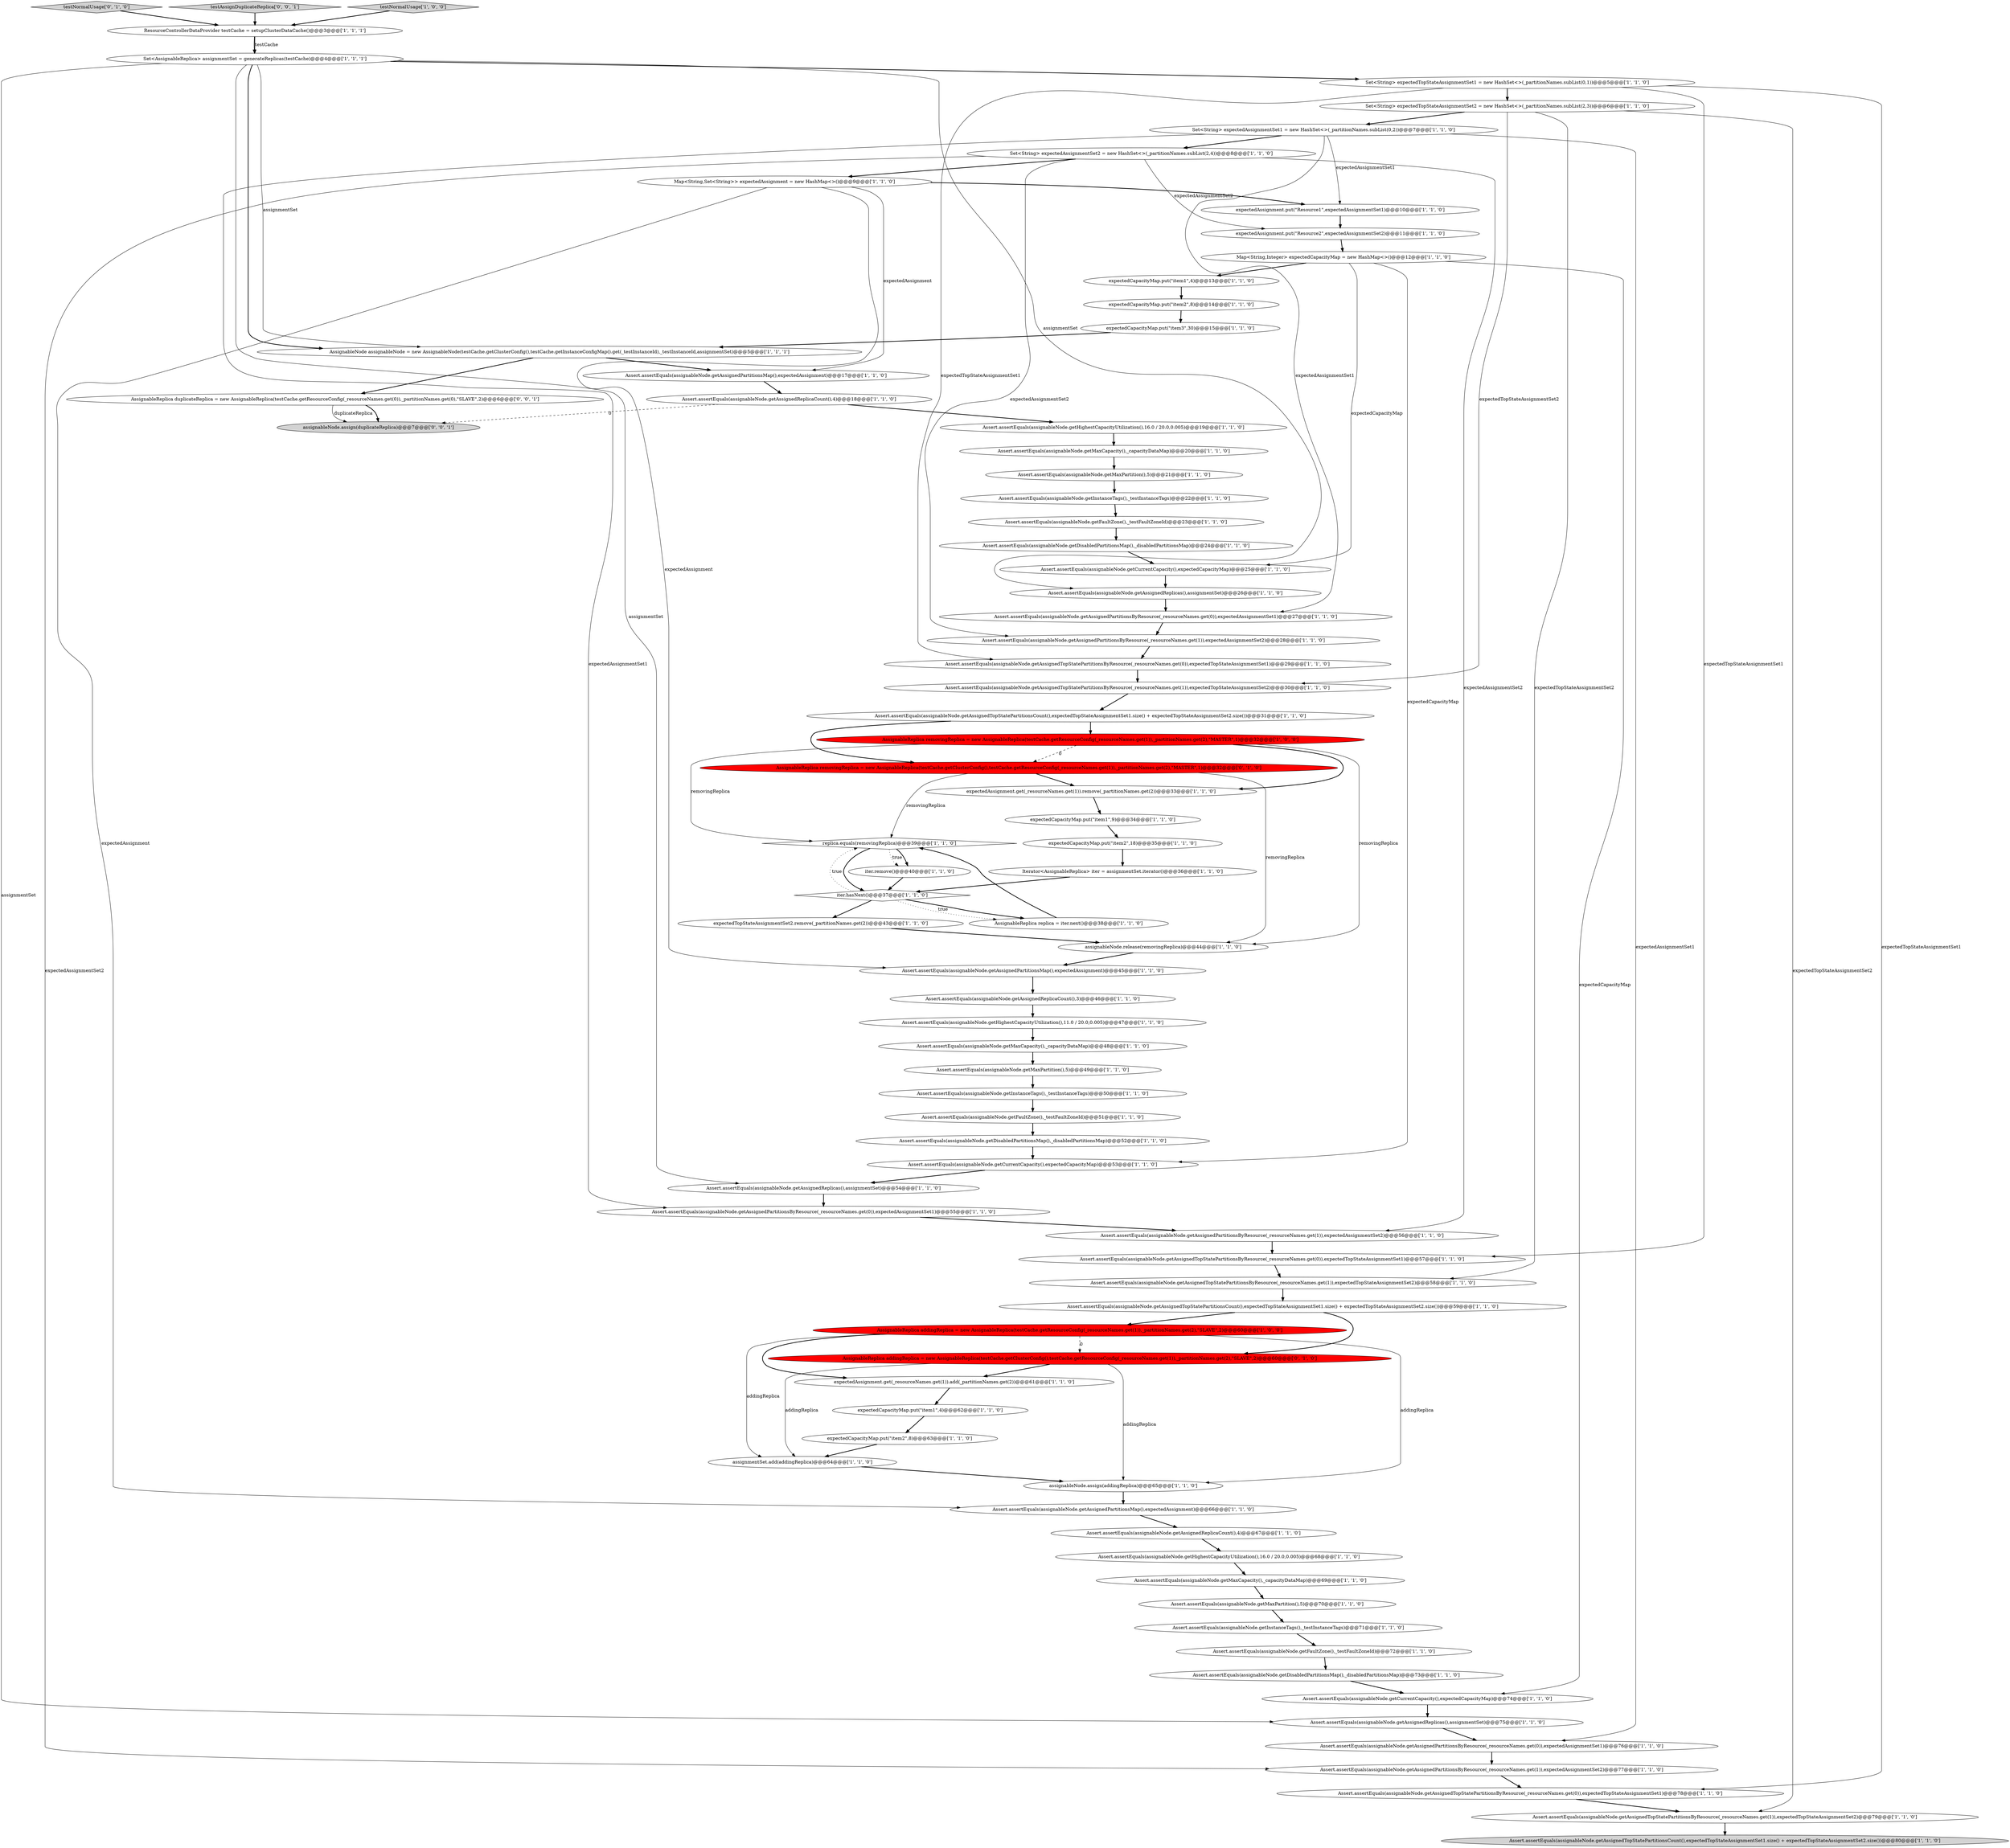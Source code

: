 digraph {
0 [style = filled, label = "Map<String,Set<String>> expectedAssignment = new HashMap<>()@@@9@@@['1', '1', '0']", fillcolor = white, shape = ellipse image = "AAA0AAABBB1BBB"];
30 [style = filled, label = "Assert.assertEquals(assignableNode.getAssignedPartitionsByResource(_resourceNames.get(0)),expectedAssignmentSet1)@@@27@@@['1', '1', '0']", fillcolor = white, shape = ellipse image = "AAA0AAABBB1BBB"];
10 [style = filled, label = "expectedCapacityMap.put(\"item1\",4)@@@13@@@['1', '1', '0']", fillcolor = white, shape = ellipse image = "AAA0AAABBB1BBB"];
27 [style = filled, label = "Assert.assertEquals(assignableNode.getFaultZone(),_testFaultZoneId)@@@51@@@['1', '1', '0']", fillcolor = white, shape = ellipse image = "AAA0AAABBB1BBB"];
1 [style = filled, label = "iter.hasNext()@@@37@@@['1', '1', '0']", fillcolor = white, shape = diamond image = "AAA0AAABBB1BBB"];
6 [style = filled, label = "Assert.assertEquals(assignableNode.getDisabledPartitionsMap(),_disabledPartitionsMap)@@@73@@@['1', '1', '0']", fillcolor = white, shape = ellipse image = "AAA0AAABBB1BBB"];
8 [style = filled, label = "Assert.assertEquals(assignableNode.getAssignedTopStatePartitionsByResource(_resourceNames.get(0)),expectedTopStateAssignmentSet1)@@@78@@@['1', '1', '0']", fillcolor = white, shape = ellipse image = "AAA0AAABBB1BBB"];
37 [style = filled, label = "Set<String> expectedTopStateAssignmentSet2 = new HashSet<>(_partitionNames.subList(2,3))@@@6@@@['1', '1', '0']", fillcolor = white, shape = ellipse image = "AAA0AAABBB1BBB"];
42 [style = filled, label = "Assert.assertEquals(assignableNode.getCurrentCapacity(),expectedCapacityMap)@@@53@@@['1', '1', '0']", fillcolor = white, shape = ellipse image = "AAA0AAABBB1BBB"];
45 [style = filled, label = "Assert.assertEquals(assignableNode.getAssignedTopStatePartitionsByResource(_resourceNames.get(0)),expectedTopStateAssignmentSet1)@@@29@@@['1', '1', '0']", fillcolor = white, shape = ellipse image = "AAA0AAABBB1BBB"];
50 [style = filled, label = "expectedCapacityMap.put(\"item1\",4)@@@62@@@['1', '1', '0']", fillcolor = white, shape = ellipse image = "AAA0AAABBB1BBB"];
39 [style = filled, label = "expectedCapacityMap.put(\"item2\",18)@@@35@@@['1', '1', '0']", fillcolor = white, shape = ellipse image = "AAA0AAABBB1BBB"];
47 [style = filled, label = "AssignableReplica addingReplica = new AssignableReplica(testCache.getResourceConfig(_resourceNames.get(1)),_partitionNames.get(2),\"SLAVE\",2)@@@60@@@['1', '0', '0']", fillcolor = red, shape = ellipse image = "AAA1AAABBB1BBB"];
54 [style = filled, label = "Assert.assertEquals(assignableNode.getAssignedTopStatePartitionsCount(),expectedTopStateAssignmentSet1.size() + expectedTopStateAssignmentSet2.size())@@@80@@@['1', '1', '0']", fillcolor = lightgray, shape = ellipse image = "AAA0AAABBB1BBB"];
57 [style = filled, label = "expectedCapacityMap.put(\"item2\",8)@@@63@@@['1', '1', '0']", fillcolor = white, shape = ellipse image = "AAA0AAABBB1BBB"];
41 [style = filled, label = "expectedAssignment.get(_resourceNames.get(1)).add(_partitionNames.get(2))@@@61@@@['1', '1', '0']", fillcolor = white, shape = ellipse image = "AAA0AAABBB1BBB"];
62 [style = filled, label = "Assert.assertEquals(assignableNode.getHighestCapacityUtilization(),11.0 / 20.0,0.005)@@@47@@@['1', '1', '0']", fillcolor = white, shape = ellipse image = "AAA0AAABBB1BBB"];
73 [style = filled, label = "Assert.assertEquals(assignableNode.getCurrentCapacity(),expectedCapacityMap)@@@25@@@['1', '1', '0']", fillcolor = white, shape = ellipse image = "AAA0AAABBB1BBB"];
79 [style = filled, label = "AssignableReplica addingReplica = new AssignableReplica(testCache.getClusterConfig(),testCache.getResourceConfig(_resourceNames.get(1)),_partitionNames.get(2),\"SLAVE\",2)@@@60@@@['0', '1', '0']", fillcolor = red, shape = ellipse image = "AAA1AAABBB2BBB"];
34 [style = filled, label = "Assert.assertEquals(assignableNode.getMaxCapacity(),_capacityDataMap)@@@20@@@['1', '1', '0']", fillcolor = white, shape = ellipse image = "AAA0AAABBB1BBB"];
66 [style = filled, label = "Assert.assertEquals(assignableNode.getAssignedTopStatePartitionsCount(),expectedTopStateAssignmentSet1.size() + expectedTopStateAssignmentSet2.size())@@@59@@@['1', '1', '0']", fillcolor = white, shape = ellipse image = "AAA0AAABBB1BBB"];
14 [style = filled, label = "Assert.assertEquals(assignableNode.getAssignedPartitionsByResource(_resourceNames.get(1)),expectedAssignmentSet2)@@@77@@@['1', '1', '0']", fillcolor = white, shape = ellipse image = "AAA0AAABBB1BBB"];
46 [style = filled, label = "expectedCapacityMap.put(\"item1\",9)@@@34@@@['1', '1', '0']", fillcolor = white, shape = ellipse image = "AAA0AAABBB1BBB"];
7 [style = filled, label = "Assert.assertEquals(assignableNode.getAssignedTopStatePartitionsByResource(_resourceNames.get(1)),expectedTopStateAssignmentSet2)@@@58@@@['1', '1', '0']", fillcolor = white, shape = ellipse image = "AAA0AAABBB1BBB"];
53 [style = filled, label = "Assert.assertEquals(assignableNode.getHighestCapacityUtilization(),16.0 / 20.0,0.005)@@@68@@@['1', '1', '0']", fillcolor = white, shape = ellipse image = "AAA0AAABBB1BBB"];
63 [style = filled, label = "Assert.assertEquals(assignableNode.getHighestCapacityUtilization(),16.0 / 20.0,0.005)@@@19@@@['1', '1', '0']", fillcolor = white, shape = ellipse image = "AAA0AAABBB1BBB"];
78 [style = filled, label = "testNormalUsage['0', '1', '0']", fillcolor = lightgray, shape = diamond image = "AAA0AAABBB2BBB"];
69 [style = filled, label = "Assert.assertEquals(assignableNode.getMaxPartition(),5)@@@21@@@['1', '1', '0']", fillcolor = white, shape = ellipse image = "AAA0AAABBB1BBB"];
59 [style = filled, label = "Assert.assertEquals(assignableNode.getInstanceTags(),_testInstanceTags)@@@22@@@['1', '1', '0']", fillcolor = white, shape = ellipse image = "AAA0AAABBB1BBB"];
64 [style = filled, label = "Assert.assertEquals(assignableNode.getMaxCapacity(),_capacityDataMap)@@@69@@@['1', '1', '0']", fillcolor = white, shape = ellipse image = "AAA0AAABBB1BBB"];
26 [style = filled, label = "Set<String> expectedAssignmentSet1 = new HashSet<>(_partitionNames.subList(0,2))@@@7@@@['1', '1', '0']", fillcolor = white, shape = ellipse image = "AAA0AAABBB1BBB"];
70 [style = filled, label = "expectedAssignment.put(\"Resource2\",expectedAssignmentSet2)@@@11@@@['1', '1', '0']", fillcolor = white, shape = ellipse image = "AAA0AAABBB1BBB"];
19 [style = filled, label = "Iterator<AssignableReplica> iter = assignmentSet.iterator()@@@36@@@['1', '1', '0']", fillcolor = white, shape = ellipse image = "AAA0AAABBB1BBB"];
38 [style = filled, label = "Assert.assertEquals(assignableNode.getCurrentCapacity(),expectedCapacityMap)@@@74@@@['1', '1', '0']", fillcolor = white, shape = ellipse image = "AAA0AAABBB1BBB"];
76 [style = filled, label = "Assert.assertEquals(assignableNode.getAssignedTopStatePartitionsCount(),expectedTopStateAssignmentSet1.size() + expectedTopStateAssignmentSet2.size())@@@31@@@['1', '1', '0']", fillcolor = white, shape = ellipse image = "AAA0AAABBB1BBB"];
80 [style = filled, label = "AssignableReplica duplicateReplica = new AssignableReplica(testCache.getResourceConfig(_resourceNames.get(0)),_partitionNames.get(0),\"SLAVE\",2)@@@6@@@['0', '0', '1']", fillcolor = white, shape = ellipse image = "AAA0AAABBB3BBB"];
23 [style = filled, label = "Assert.assertEquals(assignableNode.getAssignedPartitionsByResource(_resourceNames.get(0)),expectedAssignmentSet1)@@@76@@@['1', '1', '0']", fillcolor = white, shape = ellipse image = "AAA0AAABBB1BBB"];
81 [style = filled, label = "testAssignDuplicateReplica['0', '0', '1']", fillcolor = lightgray, shape = diamond image = "AAA0AAABBB3BBB"];
29 [style = filled, label = "Set<String> expectedTopStateAssignmentSet1 = new HashSet<>(_partitionNames.subList(0,1))@@@5@@@['1', '1', '0']", fillcolor = white, shape = ellipse image = "AAA0AAABBB1BBB"];
20 [style = filled, label = "Assert.assertEquals(assignableNode.getAssignedPartitionsByResource(_resourceNames.get(0)),expectedAssignmentSet1)@@@55@@@['1', '1', '0']", fillcolor = white, shape = ellipse image = "AAA0AAABBB1BBB"];
49 [style = filled, label = "assignmentSet.add(addingReplica)@@@64@@@['1', '1', '0']", fillcolor = white, shape = ellipse image = "AAA0AAABBB1BBB"];
9 [style = filled, label = "ResourceControllerDataProvider testCache = setupClusterDataCache()@@@3@@@['1', '1', '1']", fillcolor = white, shape = ellipse image = "AAA0AAABBB1BBB"];
25 [style = filled, label = "Assert.assertEquals(assignableNode.getAssignedPartitionsMap(),expectedAssignment)@@@45@@@['1', '1', '0']", fillcolor = white, shape = ellipse image = "AAA0AAABBB1BBB"];
51 [style = filled, label = "Assert.assertEquals(assignableNode.getAssignedPartitionsByResource(_resourceNames.get(1)),expectedAssignmentSet2)@@@56@@@['1', '1', '0']", fillcolor = white, shape = ellipse image = "AAA0AAABBB1BBB"];
24 [style = filled, label = "Assert.assertEquals(assignableNode.getAssignedReplicas(),assignmentSet)@@@75@@@['1', '1', '0']", fillcolor = white, shape = ellipse image = "AAA0AAABBB1BBB"];
32 [style = filled, label = "expectedTopStateAssignmentSet2.remove(_partitionNames.get(2))@@@43@@@['1', '1', '0']", fillcolor = white, shape = ellipse image = "AAA0AAABBB1BBB"];
36 [style = filled, label = "replica.equals(removingReplica)@@@39@@@['1', '1', '0']", fillcolor = white, shape = diamond image = "AAA0AAABBB1BBB"];
18 [style = filled, label = "Assert.assertEquals(assignableNode.getAssignedPartitionsMap(),expectedAssignment)@@@66@@@['1', '1', '0']", fillcolor = white, shape = ellipse image = "AAA0AAABBB1BBB"];
12 [style = filled, label = "Assert.assertEquals(assignableNode.getAssignedReplicas(),assignmentSet)@@@54@@@['1', '1', '0']", fillcolor = white, shape = ellipse image = "AAA0AAABBB1BBB"];
65 [style = filled, label = "expectedAssignment.put(\"Resource1\",expectedAssignmentSet1)@@@10@@@['1', '1', '0']", fillcolor = white, shape = ellipse image = "AAA0AAABBB1BBB"];
67 [style = filled, label = "Assert.assertEquals(assignableNode.getFaultZone(),_testFaultZoneId)@@@72@@@['1', '1', '0']", fillcolor = white, shape = ellipse image = "AAA0AAABBB1BBB"];
82 [style = filled, label = "assignableNode.assign(duplicateReplica)@@@7@@@['0', '0', '1']", fillcolor = lightgray, shape = ellipse image = "AAA0AAABBB3BBB"];
21 [style = filled, label = "Set<String> expectedAssignmentSet2 = new HashSet<>(_partitionNames.subList(2,4))@@@8@@@['1', '1', '0']", fillcolor = white, shape = ellipse image = "AAA0AAABBB1BBB"];
43 [style = filled, label = "AssignableReplica replica = iter.next()@@@38@@@['1', '1', '0']", fillcolor = white, shape = ellipse image = "AAA0AAABBB1BBB"];
71 [style = filled, label = "testNormalUsage['1', '0', '0']", fillcolor = lightgray, shape = diamond image = "AAA0AAABBB1BBB"];
15 [style = filled, label = "Assert.assertEquals(assignableNode.getFaultZone(),_testFaultZoneId)@@@23@@@['1', '1', '0']", fillcolor = white, shape = ellipse image = "AAA0AAABBB1BBB"];
13 [style = filled, label = "Set<AssignableReplica> assignmentSet = generateReplicas(testCache)@@@4@@@['1', '1', '1']", fillcolor = white, shape = ellipse image = "AAA0AAABBB1BBB"];
55 [style = filled, label = "Assert.assertEquals(assignableNode.getInstanceTags(),_testInstanceTags)@@@71@@@['1', '1', '0']", fillcolor = white, shape = ellipse image = "AAA0AAABBB1BBB"];
28 [style = filled, label = "Assert.assertEquals(assignableNode.getAssignedTopStatePartitionsByResource(_resourceNames.get(1)),expectedTopStateAssignmentSet2)@@@79@@@['1', '1', '0']", fillcolor = white, shape = ellipse image = "AAA0AAABBB1BBB"];
72 [style = filled, label = "Assert.assertEquals(assignableNode.getMaxCapacity(),_capacityDataMap)@@@48@@@['1', '1', '0']", fillcolor = white, shape = ellipse image = "AAA0AAABBB1BBB"];
58 [style = filled, label = "Assert.assertEquals(assignableNode.getAssignedReplicaCount(),4)@@@18@@@['1', '1', '0']", fillcolor = white, shape = ellipse image = "AAA0AAABBB1BBB"];
40 [style = filled, label = "iter.remove()@@@40@@@['1', '1', '0']", fillcolor = white, shape = ellipse image = "AAA0AAABBB1BBB"];
4 [style = filled, label = "Assert.assertEquals(assignableNode.getMaxPartition(),5)@@@49@@@['1', '1', '0']", fillcolor = white, shape = ellipse image = "AAA0AAABBB1BBB"];
16 [style = filled, label = "Assert.assertEquals(assignableNode.getInstanceTags(),_testInstanceTags)@@@50@@@['1', '1', '0']", fillcolor = white, shape = ellipse image = "AAA0AAABBB1BBB"];
5 [style = filled, label = "Assert.assertEquals(assignableNode.getDisabledPartitionsMap(),_disabledPartitionsMap)@@@52@@@['1', '1', '0']", fillcolor = white, shape = ellipse image = "AAA0AAABBB1BBB"];
3 [style = filled, label = "Map<String,Integer> expectedCapacityMap = new HashMap<>()@@@12@@@['1', '1', '0']", fillcolor = white, shape = ellipse image = "AAA0AAABBB1BBB"];
48 [style = filled, label = "Assert.assertEquals(assignableNode.getAssignedReplicas(),assignmentSet)@@@26@@@['1', '1', '0']", fillcolor = white, shape = ellipse image = "AAA0AAABBB1BBB"];
56 [style = filled, label = "Assert.assertEquals(assignableNode.getAssignedReplicaCount(),3)@@@46@@@['1', '1', '0']", fillcolor = white, shape = ellipse image = "AAA0AAABBB1BBB"];
77 [style = filled, label = "AssignableReplica removingReplica = new AssignableReplica(testCache.getClusterConfig(),testCache.getResourceConfig(_resourceNames.get(1)),_partitionNames.get(2),\"MASTER\",1)@@@32@@@['0', '1', '0']", fillcolor = red, shape = ellipse image = "AAA1AAABBB2BBB"];
60 [style = filled, label = "Assert.assertEquals(assignableNode.getAssignedReplicaCount(),4)@@@67@@@['1', '1', '0']", fillcolor = white, shape = ellipse image = "AAA0AAABBB1BBB"];
17 [style = filled, label = "Assert.assertEquals(assignableNode.getDisabledPartitionsMap(),_disabledPartitionsMap)@@@24@@@['1', '1', '0']", fillcolor = white, shape = ellipse image = "AAA0AAABBB1BBB"];
22 [style = filled, label = "assignableNode.assign(addingReplica)@@@65@@@['1', '1', '0']", fillcolor = white, shape = ellipse image = "AAA0AAABBB1BBB"];
31 [style = filled, label = "AssignableReplica removingReplica = new AssignableReplica(testCache.getResourceConfig(_resourceNames.get(1)),_partitionNames.get(2),\"MASTER\",1)@@@32@@@['1', '0', '0']", fillcolor = red, shape = ellipse image = "AAA1AAABBB1BBB"];
44 [style = filled, label = "assignableNode.release(removingReplica)@@@44@@@['1', '1', '0']", fillcolor = white, shape = ellipse image = "AAA0AAABBB1BBB"];
11 [style = filled, label = "Assert.assertEquals(assignableNode.getAssignedPartitionsMap(),expectedAssignment)@@@17@@@['1', '1', '0']", fillcolor = white, shape = ellipse image = "AAA0AAABBB1BBB"];
35 [style = filled, label = "Assert.assertEquals(assignableNode.getAssignedPartitionsByResource(_resourceNames.get(1)),expectedAssignmentSet2)@@@28@@@['1', '1', '0']", fillcolor = white, shape = ellipse image = "AAA0AAABBB1BBB"];
52 [style = filled, label = "expectedCapacityMap.put(\"item3\",30)@@@15@@@['1', '1', '0']", fillcolor = white, shape = ellipse image = "AAA0AAABBB1BBB"];
74 [style = filled, label = "Assert.assertEquals(assignableNode.getAssignedTopStatePartitionsByResource(_resourceNames.get(1)),expectedTopStateAssignmentSet2)@@@30@@@['1', '1', '0']", fillcolor = white, shape = ellipse image = "AAA0AAABBB1BBB"];
75 [style = filled, label = "expectedAssignment.get(_resourceNames.get(1)).remove(_partitionNames.get(2))@@@33@@@['1', '1', '0']", fillcolor = white, shape = ellipse image = "AAA0AAABBB1BBB"];
61 [style = filled, label = "Assert.assertEquals(assignableNode.getMaxPartition(),5)@@@70@@@['1', '1', '0']", fillcolor = white, shape = ellipse image = "AAA0AAABBB1BBB"];
33 [style = filled, label = "expectedCapacityMap.put(\"item2\",8)@@@14@@@['1', '1', '0']", fillcolor = white, shape = ellipse image = "AAA0AAABBB1BBB"];
2 [style = filled, label = "Assert.assertEquals(assignableNode.getAssignedTopStatePartitionsByResource(_resourceNames.get(0)),expectedTopStateAssignmentSet1)@@@57@@@['1', '1', '0']", fillcolor = white, shape = ellipse image = "AAA0AAABBB1BBB"];
68 [style = filled, label = "AssignableNode assignableNode = new AssignableNode(testCache.getClusterConfig(),testCache.getInstanceConfigMap().get(_testInstanceId),_testInstanceId,assignmentSet)@@@5@@@['1', '1', '1']", fillcolor = white, shape = ellipse image = "AAA0AAABBB1BBB"];
31->44 [style = solid, label="removingReplica"];
78->9 [style = bold, label=""];
79->41 [style = bold, label=""];
39->19 [style = bold, label=""];
70->3 [style = bold, label=""];
77->36 [style = solid, label="removingReplica"];
71->9 [style = bold, label=""];
29->2 [style = solid, label="expectedTopStateAssignmentSet1"];
63->34 [style = bold, label=""];
60->53 [style = bold, label=""];
0->11 [style = solid, label="expectedAssignment"];
72->4 [style = bold, label=""];
37->74 [style = solid, label="expectedTopStateAssignmentSet2"];
49->22 [style = bold, label=""];
66->47 [style = bold, label=""];
52->68 [style = bold, label=""];
19->1 [style = bold, label=""];
15->17 [style = bold, label=""];
80->82 [style = bold, label=""];
26->23 [style = solid, label="expectedAssignmentSet1"];
35->45 [style = bold, label=""];
9->13 [style = bold, label=""];
13->68 [style = bold, label=""];
47->49 [style = solid, label="addingReplica"];
34->69 [style = bold, label=""];
27->5 [style = bold, label=""];
45->74 [style = bold, label=""];
68->11 [style = bold, label=""];
4->16 [style = bold, label=""];
8->28 [style = bold, label=""];
3->73 [style = solid, label="expectedCapacityMap"];
21->0 [style = bold, label=""];
37->26 [style = bold, label=""];
77->75 [style = bold, label=""];
68->80 [style = bold, label=""];
75->46 [style = bold, label=""];
56->62 [style = bold, label=""];
28->54 [style = bold, label=""];
1->43 [style = dotted, label="true"];
69->59 [style = bold, label=""];
13->24 [style = solid, label="assignmentSet"];
36->40 [style = dotted, label="true"];
46->39 [style = bold, label=""];
13->12 [style = solid, label="assignmentSet"];
0->18 [style = solid, label="expectedAssignment"];
26->65 [style = solid, label="expectedAssignmentSet1"];
23->14 [style = bold, label=""];
3->10 [style = bold, label=""];
58->63 [style = bold, label=""];
61->55 [style = bold, label=""];
6->38 [style = bold, label=""];
22->18 [style = bold, label=""];
73->48 [style = bold, label=""];
76->31 [style = bold, label=""];
47->41 [style = bold, label=""];
1->32 [style = bold, label=""];
14->8 [style = bold, label=""];
17->73 [style = bold, label=""];
53->64 [style = bold, label=""];
11->58 [style = bold, label=""];
41->50 [style = bold, label=""];
29->45 [style = solid, label="expectedTopStateAssignmentSet1"];
7->66 [style = bold, label=""];
26->20 [style = solid, label="expectedAssignmentSet1"];
36->40 [style = bold, label=""];
33->52 [style = bold, label=""];
16->27 [style = bold, label=""];
81->9 [style = bold, label=""];
38->24 [style = bold, label=""];
77->44 [style = solid, label="removingReplica"];
43->36 [style = bold, label=""];
18->60 [style = bold, label=""];
12->20 [style = bold, label=""];
67->6 [style = bold, label=""];
29->37 [style = bold, label=""];
21->35 [style = solid, label="expectedAssignmentSet2"];
13->48 [style = solid, label="assignmentSet"];
26->21 [style = bold, label=""];
29->8 [style = solid, label="expectedTopStateAssignmentSet1"];
30->35 [style = bold, label=""];
51->2 [style = bold, label=""];
50->57 [style = bold, label=""];
20->51 [style = bold, label=""];
3->42 [style = solid, label="expectedCapacityMap"];
32->44 [style = bold, label=""];
55->67 [style = bold, label=""];
44->25 [style = bold, label=""];
64->61 [style = bold, label=""];
9->13 [style = solid, label="testCache"];
10->33 [style = bold, label=""];
3->38 [style = solid, label="expectedCapacityMap"];
79->22 [style = solid, label="addingReplica"];
48->30 [style = bold, label=""];
31->36 [style = solid, label="removingReplica"];
21->51 [style = solid, label="expectedAssignmentSet2"];
24->23 [style = bold, label=""];
31->75 [style = bold, label=""];
26->30 [style = solid, label="expectedAssignmentSet1"];
21->14 [style = solid, label="expectedAssignmentSet2"];
80->82 [style = solid, label="duplicateReplica"];
47->22 [style = solid, label="addingReplica"];
65->70 [style = bold, label=""];
25->56 [style = bold, label=""];
59->15 [style = bold, label=""];
1->43 [style = bold, label=""];
76->77 [style = bold, label=""];
21->70 [style = solid, label="expectedAssignmentSet2"];
42->12 [style = bold, label=""];
36->1 [style = bold, label=""];
13->68 [style = solid, label="assignmentSet"];
37->28 [style = solid, label="expectedTopStateAssignmentSet2"];
40->1 [style = bold, label=""];
13->29 [style = bold, label=""];
1->36 [style = dotted, label="true"];
37->7 [style = solid, label="expectedTopStateAssignmentSet2"];
0->25 [style = solid, label="expectedAssignment"];
47->79 [style = dashed, label="0"];
62->72 [style = bold, label=""];
57->49 [style = bold, label=""];
5->42 [style = bold, label=""];
2->7 [style = bold, label=""];
31->77 [style = dashed, label="0"];
58->82 [style = dashed, label="0"];
0->65 [style = bold, label=""];
79->49 [style = solid, label="addingReplica"];
66->79 [style = bold, label=""];
74->76 [style = bold, label=""];
}
